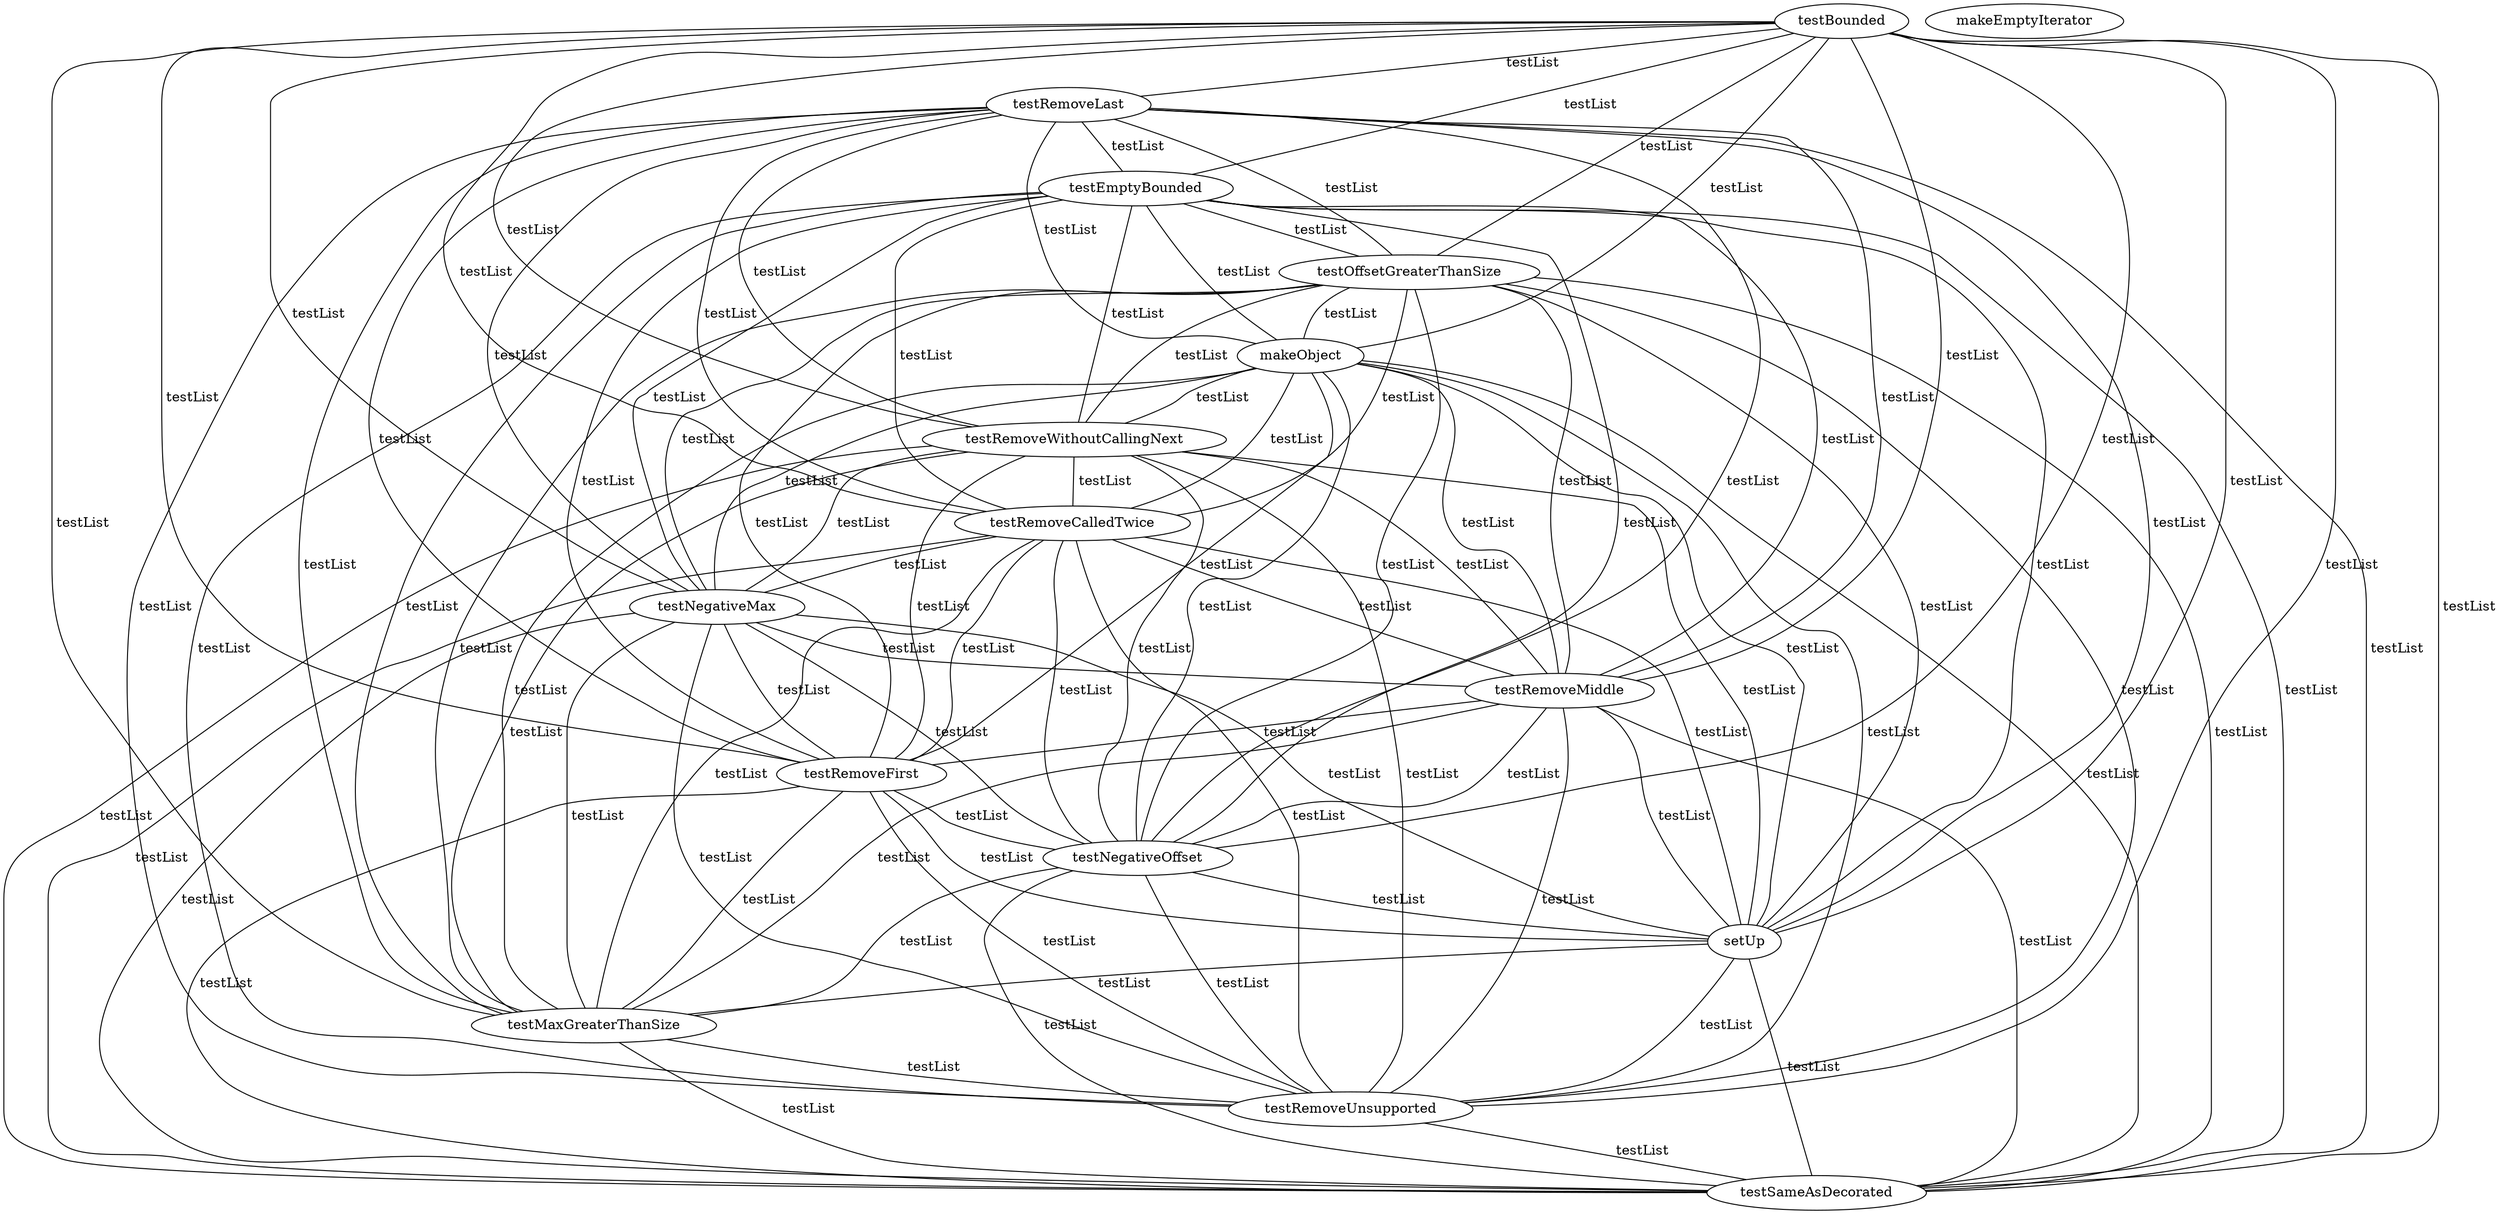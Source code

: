 digraph G {
testBounded;
testRemoveLast;
testEmptyBounded;
testOffsetGreaterThanSize;
makeObject;
testRemoveWithoutCallingNext;
testRemoveCalledTwice;
makeEmptyIterator;
testNegativeMax;
testRemoveMiddle;
testRemoveFirst;
testNegativeOffset;
setUp;
testMaxGreaterThanSize;
testRemoveUnsupported;
testSameAsDecorated;
testBounded -> testRemoveLast [label=" testList", dir=none];
testBounded -> testEmptyBounded [label=" testList", dir=none];
testBounded -> testOffsetGreaterThanSize [label=" testList", dir=none];
testBounded -> makeObject [label=" testList", dir=none];
testBounded -> testRemoveWithoutCallingNext [label=" testList", dir=none];
testBounded -> testRemoveCalledTwice [label=" testList", dir=none];
testBounded -> testNegativeMax [label=" testList", dir=none];
testBounded -> testRemoveMiddle [label=" testList", dir=none];
testBounded -> testRemoveFirst [label=" testList", dir=none];
testBounded -> testNegativeOffset [label=" testList", dir=none];
testBounded -> setUp [label=" testList", dir=none];
testBounded -> testMaxGreaterThanSize [label=" testList", dir=none];
testBounded -> testRemoveUnsupported [label=" testList", dir=none];
testBounded -> testSameAsDecorated [label=" testList", dir=none];
testRemoveLast -> testEmptyBounded [label=" testList", dir=none];
testRemoveLast -> testOffsetGreaterThanSize [label=" testList", dir=none];
testRemoveLast -> makeObject [label=" testList", dir=none];
testRemoveLast -> testRemoveWithoutCallingNext [label=" testList", dir=none];
testRemoveLast -> testRemoveCalledTwice [label=" testList", dir=none];
testRemoveLast -> testNegativeMax [label=" testList", dir=none];
testRemoveLast -> testRemoveMiddle [label=" testList", dir=none];
testRemoveLast -> testRemoveFirst [label=" testList", dir=none];
testRemoveLast -> testNegativeOffset [label=" testList", dir=none];
testRemoveLast -> setUp [label=" testList", dir=none];
testRemoveLast -> testMaxGreaterThanSize [label=" testList", dir=none];
testRemoveLast -> testRemoveUnsupported [label=" testList", dir=none];
testRemoveLast -> testSameAsDecorated [label=" testList", dir=none];
testEmptyBounded -> testRemoveMiddle [label=" testList", dir=none];
testEmptyBounded -> testOffsetGreaterThanSize [label=" testList", dir=none];
testEmptyBounded -> makeObject [label=" testList", dir=none];
testEmptyBounded -> testRemoveFirst [label=" testList", dir=none];
testEmptyBounded -> testRemoveWithoutCallingNext [label=" testList", dir=none];
testEmptyBounded -> testRemoveCalledTwice [label=" testList", dir=none];
testEmptyBounded -> testNegativeOffset [label=" testList", dir=none];
testEmptyBounded -> setUp [label=" testList", dir=none];
testEmptyBounded -> testNegativeMax [label=" testList", dir=none];
testEmptyBounded -> testMaxGreaterThanSize [label=" testList", dir=none];
testEmptyBounded -> testRemoveUnsupported [label=" testList", dir=none];
testEmptyBounded -> testSameAsDecorated [label=" testList", dir=none];
testOffsetGreaterThanSize -> testRemoveMiddle [label=" testList", dir=none];
testOffsetGreaterThanSize -> makeObject [label=" testList", dir=none];
testOffsetGreaterThanSize -> testRemoveFirst [label=" testList", dir=none];
testOffsetGreaterThanSize -> testRemoveWithoutCallingNext [label=" testList", dir=none];
testOffsetGreaterThanSize -> testRemoveCalledTwice [label=" testList", dir=none];
testOffsetGreaterThanSize -> testNegativeOffset [label=" testList", dir=none];
testOffsetGreaterThanSize -> setUp [label=" testList", dir=none];
testOffsetGreaterThanSize -> testNegativeMax [label=" testList", dir=none];
testOffsetGreaterThanSize -> testMaxGreaterThanSize [label=" testList", dir=none];
testOffsetGreaterThanSize -> testRemoveUnsupported [label=" testList", dir=none];
testOffsetGreaterThanSize -> testSameAsDecorated [label=" testList", dir=none];
makeObject -> testRemoveMiddle [label=" testList", dir=none];
makeObject -> testRemoveFirst [label=" testList", dir=none];
makeObject -> testRemoveWithoutCallingNext [label=" testList", dir=none];
makeObject -> testRemoveCalledTwice [label=" testList", dir=none];
makeObject -> testNegativeOffset [label=" testList", dir=none];
makeObject -> setUp [label=" testList", dir=none];
makeObject -> testNegativeMax [label=" testList", dir=none];
makeObject -> testMaxGreaterThanSize [label=" testList", dir=none];
makeObject -> testRemoveUnsupported [label=" testList", dir=none];
makeObject -> testSameAsDecorated [label=" testList", dir=none];
testRemoveWithoutCallingNext -> testRemoveMiddle [label=" testList", dir=none];
testRemoveWithoutCallingNext -> testRemoveFirst [label=" testList", dir=none];
testRemoveWithoutCallingNext -> testRemoveCalledTwice [label=" testList", dir=none];
testRemoveWithoutCallingNext -> testNegativeOffset [label=" testList", dir=none];
testRemoveWithoutCallingNext -> setUp [label=" testList", dir=none];
testRemoveWithoutCallingNext -> testNegativeMax [label=" testList", dir=none];
testRemoveWithoutCallingNext -> testMaxGreaterThanSize [label=" testList", dir=none];
testRemoveWithoutCallingNext -> testRemoveUnsupported [label=" testList", dir=none];
testRemoveWithoutCallingNext -> testSameAsDecorated [label=" testList", dir=none];
testRemoveCalledTwice -> testRemoveMiddle [label=" testList", dir=none];
testRemoveCalledTwice -> testRemoveFirst [label=" testList", dir=none];
testRemoveCalledTwice -> testNegativeOffset [label=" testList", dir=none];
testRemoveCalledTwice -> setUp [label=" testList", dir=none];
testRemoveCalledTwice -> testNegativeMax [label=" testList", dir=none];
testRemoveCalledTwice -> testMaxGreaterThanSize [label=" testList", dir=none];
testRemoveCalledTwice -> testRemoveUnsupported [label=" testList", dir=none];
testRemoveCalledTwice -> testSameAsDecorated [label=" testList", dir=none];
testNegativeMax -> testRemoveMiddle [label=" testList", dir=none];
testNegativeMax -> testRemoveFirst [label=" testList", dir=none];
testNegativeMax -> testNegativeOffset [label=" testList", dir=none];
testNegativeMax -> setUp [label=" testList", dir=none];
testNegativeMax -> testMaxGreaterThanSize [label=" testList", dir=none];
testNegativeMax -> testRemoveUnsupported [label=" testList", dir=none];
testNegativeMax -> testSameAsDecorated [label=" testList", dir=none];
testRemoveMiddle -> testRemoveFirst [label=" testList", dir=none];
testRemoveMiddle -> testNegativeOffset [label=" testList", dir=none];
testRemoveMiddle -> setUp [label=" testList", dir=none];
testRemoveMiddle -> testMaxGreaterThanSize [label=" testList", dir=none];
testRemoveMiddle -> testRemoveUnsupported [label=" testList", dir=none];
testRemoveMiddle -> testSameAsDecorated [label=" testList", dir=none];
testRemoveFirst -> testNegativeOffset [label=" testList", dir=none];
testRemoveFirst -> setUp [label=" testList", dir=none];
testRemoveFirst -> testMaxGreaterThanSize [label=" testList", dir=none];
testRemoveFirst -> testRemoveUnsupported [label=" testList", dir=none];
testRemoveFirst -> testSameAsDecorated [label=" testList", dir=none];
testNegativeOffset -> setUp [label=" testList", dir=none];
testNegativeOffset -> testMaxGreaterThanSize [label=" testList", dir=none];
testNegativeOffset -> testRemoveUnsupported [label=" testList", dir=none];
testNegativeOffset -> testSameAsDecorated [label=" testList", dir=none];
setUp -> testMaxGreaterThanSize [label=" testList", dir=none];
setUp -> testRemoveUnsupported [label=" testList", dir=none];
setUp -> testSameAsDecorated [label=" testList", dir=none];
testMaxGreaterThanSize -> testRemoveUnsupported [label=" testList", dir=none];
testMaxGreaterThanSize -> testSameAsDecorated [label=" testList", dir=none];
testRemoveUnsupported -> testSameAsDecorated [label=" testList", dir=none];
}